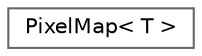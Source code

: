 digraph "Graphical Class Hierarchy"
{
 // LATEX_PDF_SIZE
  bgcolor="transparent";
  edge [fontname=Helvetica,fontsize=10,labelfontname=Helvetica,labelfontsize=10];
  node [fontname=Helvetica,fontsize=10,shape=box,height=0.2,width=0.4];
  rankdir="LR";
  Node0 [id="Node000000",label="PixelMap\< T \>",height=0.2,width=0.4,color="grey40", fillcolor="white", style="filled",URL="$class_pixel_map.html",tooltip="Image structure that can be manipulated and exported to/from fits files."];
}
